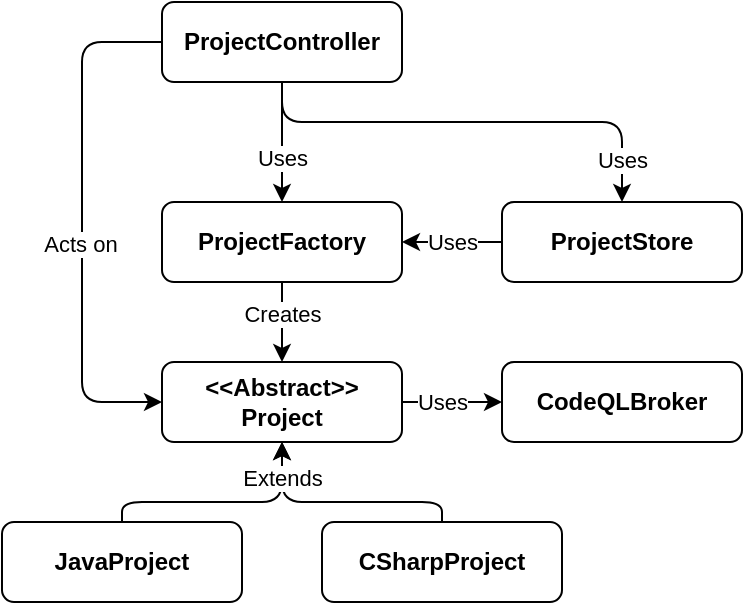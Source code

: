 <mxfile>
    <diagram id="hoA8MpjMFzkr19xr7_QY" name="Page-1">
        <mxGraphModel dx="806" dy="514" grid="1" gridSize="10" guides="1" tooltips="1" connect="1" arrows="1" fold="1" page="1" pageScale="1" pageWidth="850" pageHeight="1100" background="none" math="0" shadow="0">
            <root>
                <mxCell id="0"/>
                <mxCell id="1" parent="0"/>
                <mxCell id="5" value="&lt;b&gt;CodeQLBroker&lt;/b&gt;" style="whiteSpace=wrap;html=1;verticalAlign=middle;rounded=1;" parent="1" vertex="1">
                    <mxGeometry x="370" y="200" width="120" height="40" as="geometry"/>
                </mxCell>
                <mxCell id="19" style="edgeStyle=orthogonalEdgeStyle;html=1;entryX=0.5;entryY=0;entryDx=0;entryDy=0;" parent="1" source="6" target="16" edge="1">
                    <mxGeometry relative="1" as="geometry"/>
                </mxCell>
                <mxCell id="20" value="Uses" style="edgeLabel;html=1;align=center;verticalAlign=middle;resizable=0;points=[];rounded=1;" parent="19" vertex="1" connectable="0">
                    <mxGeometry x="-0.333" y="1" relative="1" as="geometry">
                        <mxPoint x="-1" y="18" as="offset"/>
                    </mxGeometry>
                </mxCell>
                <mxCell id="31" style="edgeStyle=orthogonalEdgeStyle;html=1;" parent="1" source="6" target="9" edge="1">
                    <mxGeometry relative="1" as="geometry">
                        <mxPoint x="140" y="190" as="targetPoint"/>
                        <Array as="points">
                            <mxPoint x="160" y="40"/>
                            <mxPoint x="160" y="220"/>
                        </Array>
                    </mxGeometry>
                </mxCell>
                <mxCell id="32" value="Acts on" style="edgeLabel;html=1;align=center;verticalAlign=middle;resizable=0;points=[];rounded=1;" parent="31" vertex="1" connectable="0">
                    <mxGeometry x="0.356" y="-1" relative="1" as="geometry">
                        <mxPoint y="-36" as="offset"/>
                    </mxGeometry>
                </mxCell>
                <mxCell id="35" style="edgeStyle=orthogonalEdgeStyle;html=1;entryX=0.5;entryY=0;entryDx=0;entryDy=0;" parent="1" source="6" target="8" edge="1">
                    <mxGeometry relative="1" as="geometry">
                        <Array as="points">
                            <mxPoint x="260" y="80"/>
                            <mxPoint x="430" y="80"/>
                        </Array>
                    </mxGeometry>
                </mxCell>
                <mxCell id="38" value="Uses" style="edgeLabel;html=1;align=center;verticalAlign=middle;resizable=0;points=[];rounded=1;" parent="35" vertex="1" connectable="0">
                    <mxGeometry x="0.774" y="-1" relative="1" as="geometry">
                        <mxPoint x="1" y="5" as="offset"/>
                    </mxGeometry>
                </mxCell>
                <mxCell id="6" value="&lt;b&gt;ProjectController&lt;/b&gt;" style="whiteSpace=wrap;html=1;verticalAlign=middle;rounded=1;" parent="1" vertex="1">
                    <mxGeometry x="200" y="20" width="120" height="40" as="geometry"/>
                </mxCell>
                <mxCell id="39" style="edgeStyle=orthogonalEdgeStyle;html=1;" parent="1" source="8" target="16" edge="1">
                    <mxGeometry relative="1" as="geometry"/>
                </mxCell>
                <mxCell id="40" value="Uses" style="edgeLabel;html=1;align=center;verticalAlign=middle;resizable=0;points=[];rounded=1;" parent="39" vertex="1" connectable="0">
                    <mxGeometry x="0.229" y="2" relative="1" as="geometry">
                        <mxPoint x="5" y="-2" as="offset"/>
                    </mxGeometry>
                </mxCell>
                <mxCell id="8" value="&lt;b&gt;ProjectStore&lt;/b&gt;" style="whiteSpace=wrap;html=1;verticalAlign=middle;rounded=1;" parent="1" vertex="1">
                    <mxGeometry x="370" y="120" width="120" height="40" as="geometry"/>
                </mxCell>
                <mxCell id="25" style="edgeStyle=orthogonalEdgeStyle;html=1;entryX=0;entryY=0.5;entryDx=0;entryDy=0;" parent="1" source="9" target="5" edge="1">
                    <mxGeometry relative="1" as="geometry"/>
                </mxCell>
                <mxCell id="27" value="Uses" style="edgeLabel;html=1;align=center;verticalAlign=middle;resizable=0;points=[];rounded=1;" parent="25" vertex="1" connectable="0">
                    <mxGeometry x="0.641" relative="1" as="geometry">
                        <mxPoint x="-21" as="offset"/>
                    </mxGeometry>
                </mxCell>
                <mxCell id="9" value="&lt;b&gt;&amp;lt;&amp;lt;Abstract&amp;gt;&amp;gt;&lt;br&gt;Project&lt;br&gt;&lt;/b&gt;" style="whiteSpace=wrap;html=1;verticalAlign=middle;rounded=1;" parent="1" vertex="1">
                    <mxGeometry x="200" y="200" width="120" height="40" as="geometry"/>
                </mxCell>
                <mxCell id="13" style="edgeStyle=orthogonalEdgeStyle;html=1;entryX=0.5;entryY=1;entryDx=0;entryDy=0;" parent="1" source="10" target="9" edge="1">
                    <mxGeometry relative="1" as="geometry">
                        <Array as="points">
                            <mxPoint x="180" y="270"/>
                            <mxPoint x="260" y="270"/>
                        </Array>
                    </mxGeometry>
                </mxCell>
                <mxCell id="10" value="&lt;b&gt;JavaProject&lt;br&gt;&lt;/b&gt;" style="whiteSpace=wrap;html=1;verticalAlign=middle;rounded=1;" parent="1" vertex="1">
                    <mxGeometry x="120" y="280" width="120" height="40" as="geometry"/>
                </mxCell>
                <mxCell id="14" style="edgeStyle=orthogonalEdgeStyle;html=1;entryX=0.5;entryY=1;entryDx=0;entryDy=0;" parent="1" source="11" target="9" edge="1">
                    <mxGeometry relative="1" as="geometry">
                        <Array as="points">
                            <mxPoint x="340" y="270"/>
                            <mxPoint x="260" y="270"/>
                        </Array>
                    </mxGeometry>
                </mxCell>
                <mxCell id="23" value="Extends" style="edgeLabel;html=1;align=center;verticalAlign=middle;resizable=0;points=[];rounded=1;" parent="14" vertex="1" connectable="0">
                    <mxGeometry x="0.784" relative="1" as="geometry">
                        <mxPoint y="5" as="offset"/>
                    </mxGeometry>
                </mxCell>
                <mxCell id="11" value="&lt;b&gt;CSharpProject&lt;br&gt;&lt;/b&gt;" style="whiteSpace=wrap;html=1;verticalAlign=middle;rounded=1;" parent="1" vertex="1">
                    <mxGeometry x="280" y="280" width="120" height="40" as="geometry"/>
                </mxCell>
                <mxCell id="21" style="edgeStyle=orthogonalEdgeStyle;html=1;entryX=0.5;entryY=0;entryDx=0;entryDy=0;" parent="1" source="16" target="9" edge="1">
                    <mxGeometry relative="1" as="geometry"/>
                </mxCell>
                <mxCell id="22" value="Creates" style="edgeLabel;html=1;align=center;verticalAlign=middle;resizable=0;points=[];rounded=1;" parent="21" vertex="1" connectable="0">
                    <mxGeometry x="0.25" y="-1" relative="1" as="geometry">
                        <mxPoint x="1" y="-9" as="offset"/>
                    </mxGeometry>
                </mxCell>
                <mxCell id="16" value="&lt;b&gt;ProjectFactory&lt;/b&gt;" style="whiteSpace=wrap;html=1;verticalAlign=middle;rounded=1;" parent="1" vertex="1">
                    <mxGeometry x="200" y="120" width="120" height="40" as="geometry"/>
                </mxCell>
            </root>
        </mxGraphModel>
    </diagram>
    <diagram id="sMTqu3-UdaIm1l6xLuO0" name="Page-2">
        <mxGraphModel dx="806" dy="514" grid="1" gridSize="10" guides="1" tooltips="1" connect="1" arrows="1" fold="1" page="1" pageScale="1" pageWidth="850" pageHeight="1100" math="0" shadow="0">
            <root>
                <mxCell id="V8kkUbAY5YG-7zeg4i0O-0"/>
                <mxCell id="V8kkUbAY5YG-7zeg4i0O-1" parent="V8kkUbAY5YG-7zeg4i0O-0"/>
                <mxCell id="a7iq_AWl3Gx2HnNHfcCI-7" style="edgeStyle=orthogonalEdgeStyle;html=1;entryX=0.5;entryY=0;entryDx=0;entryDy=0;" edge="1" parent="V8kkUbAY5YG-7zeg4i0O-1" source="a7iq_AWl3Gx2HnNHfcCI-0" target="a7iq_AWl3Gx2HnNHfcCI-1">
                    <mxGeometry relative="1" as="geometry"/>
                </mxCell>
                <mxCell id="a7iq_AWl3Gx2HnNHfcCI-8" value="Creates" style="edgeLabel;html=1;align=center;verticalAlign=middle;resizable=0;points=[];" vertex="1" connectable="0" parent="a7iq_AWl3Gx2HnNHfcCI-7">
                    <mxGeometry x="-0.125" y="2" relative="1" as="geometry">
                        <mxPoint x="-5" y="-2" as="offset"/>
                    </mxGeometry>
                </mxCell>
                <mxCell id="a7iq_AWl3Gx2HnNHfcCI-0" value="&lt;b&gt;&amp;lt;&amp;lt;Abstract&amp;gt;&amp;gt;&lt;br&gt;Project&lt;br&gt;&lt;/b&gt;" style="whiteSpace=wrap;html=1;verticalAlign=middle;rounded=1;" vertex="1" parent="V8kkUbAY5YG-7zeg4i0O-1">
                    <mxGeometry x="200" y="160" width="120" height="40" as="geometry"/>
                </mxCell>
                <mxCell id="a7iq_AWl3Gx2HnNHfcCI-17" style="edgeStyle=orthogonalEdgeStyle;html=1;entryX=0;entryY=0.5;entryDx=0;entryDy=0;" edge="1" parent="V8kkUbAY5YG-7zeg4i0O-1" source="a7iq_AWl3Gx2HnNHfcCI-1" target="a7iq_AWl3Gx2HnNHfcCI-11">
                    <mxGeometry relative="1" as="geometry"/>
                </mxCell>
                <mxCell id="a7iq_AWl3Gx2HnNHfcCI-18" value="Contains" style="edgeLabel;html=1;align=center;verticalAlign=middle;resizable=0;points=[];" vertex="1" connectable="0" parent="a7iq_AWl3Gx2HnNHfcCI-17">
                    <mxGeometry x="0.214" y="-1" relative="1" as="geometry">
                        <mxPoint x="-22" y="-1" as="offset"/>
                    </mxGeometry>
                </mxCell>
                <mxCell id="a7iq_AWl3Gx2HnNHfcCI-1" value="&lt;b&gt;&amp;lt;&amp;lt;Abstract&amp;gt;&amp;gt;&lt;br&gt;Refactoring&lt;br&gt;&lt;/b&gt;" style="whiteSpace=wrap;html=1;verticalAlign=middle;rounded=1;" vertex="1" parent="V8kkUbAY5YG-7zeg4i0O-1">
                    <mxGeometry x="200" y="240" width="120" height="40" as="geometry"/>
                </mxCell>
                <mxCell id="a7iq_AWl3Gx2HnNHfcCI-4" style="edgeStyle=orthogonalEdgeStyle;html=1;entryX=0.5;entryY=1;entryDx=0;entryDy=0;" edge="1" parent="V8kkUbAY5YG-7zeg4i0O-1" source="a7iq_AWl3Gx2HnNHfcCI-2" target="a7iq_AWl3Gx2HnNHfcCI-1">
                    <mxGeometry relative="1" as="geometry">
                        <Array as="points">
                            <mxPoint x="180" y="310"/>
                            <mxPoint x="260" y="310"/>
                        </Array>
                    </mxGeometry>
                </mxCell>
                <mxCell id="a7iq_AWl3Gx2HnNHfcCI-2" value="&lt;b&gt;RemoveClass-Refactoring&lt;br&gt;&lt;/b&gt;" style="whiteSpace=wrap;html=1;verticalAlign=middle;rounded=1;" vertex="1" parent="V8kkUbAY5YG-7zeg4i0O-1">
                    <mxGeometry x="120" y="320" width="120" height="40" as="geometry"/>
                </mxCell>
                <mxCell id="a7iq_AWl3Gx2HnNHfcCI-5" style="edgeStyle=orthogonalEdgeStyle;html=1;entryX=0.5;entryY=1;entryDx=0;entryDy=0;" edge="1" parent="V8kkUbAY5YG-7zeg4i0O-1" source="a7iq_AWl3Gx2HnNHfcCI-3" target="a7iq_AWl3Gx2HnNHfcCI-1">
                    <mxGeometry relative="1" as="geometry">
                        <Array as="points">
                            <mxPoint x="340" y="310"/>
                            <mxPoint x="260" y="310"/>
                        </Array>
                    </mxGeometry>
                </mxCell>
                <mxCell id="a7iq_AWl3Gx2HnNHfcCI-6" value="Extends" style="edgeLabel;html=1;align=center;verticalAlign=middle;resizable=0;points=[];" vertex="1" connectable="0" parent="a7iq_AWl3Gx2HnNHfcCI-5">
                    <mxGeometry x="0.678" y="-2" relative="1" as="geometry">
                        <mxPoint x="-2" y="-2" as="offset"/>
                    </mxGeometry>
                </mxCell>
                <mxCell id="a7iq_AWl3Gx2HnNHfcCI-3" value="&lt;b&gt;ExtractMethod-&lt;br&gt;Refactoring&lt;br&gt;&lt;/b&gt;" style="whiteSpace=wrap;html=1;verticalAlign=middle;rounded=1;" vertex="1" parent="V8kkUbAY5YG-7zeg4i0O-1">
                    <mxGeometry x="280" y="320" width="120" height="40" as="geometry"/>
                </mxCell>
                <mxCell id="a7iq_AWl3Gx2HnNHfcCI-19" style="edgeStyle=orthogonalEdgeStyle;html=1;entryX=1;entryY=0.5;entryDx=0;entryDy=0;" edge="1" parent="V8kkUbAY5YG-7zeg4i0O-1" source="a7iq_AWl3Gx2HnNHfcCI-11" target="a7iq_AWl3Gx2HnNHfcCI-0">
                    <mxGeometry relative="1" as="geometry">
                        <Array as="points">
                            <mxPoint x="580" y="180"/>
                        </Array>
                    </mxGeometry>
                </mxCell>
                <mxCell id="a7iq_AWl3Gx2HnNHfcCI-20" value="Acts on" style="edgeLabel;html=1;align=center;verticalAlign=middle;resizable=0;points=[];" vertex="1" connectable="0" parent="a7iq_AWl3Gx2HnNHfcCI-19">
                    <mxGeometry x="0.444" y="2" relative="1" as="geometry">
                        <mxPoint x="11" y="-2" as="offset"/>
                    </mxGeometry>
                </mxCell>
                <mxCell id="a7iq_AWl3Gx2HnNHfcCI-11" value="&lt;b&gt;&amp;lt;&amp;lt;Abstract&amp;gt;&amp;gt;&lt;br&gt;Microstep&lt;br&gt;&lt;/b&gt;" style="whiteSpace=wrap;html=1;verticalAlign=middle;rounded=1;" vertex="1" parent="V8kkUbAY5YG-7zeg4i0O-1">
                    <mxGeometry x="520" y="240" width="120" height="40" as="geometry"/>
                </mxCell>
                <mxCell id="a7iq_AWl3Gx2HnNHfcCI-14" style="edgeStyle=orthogonalEdgeStyle;html=1;entryX=0.5;entryY=1;entryDx=0;entryDy=0;" edge="1" parent="V8kkUbAY5YG-7zeg4i0O-1" source="a7iq_AWl3Gx2HnNHfcCI-12" target="a7iq_AWl3Gx2HnNHfcCI-11">
                    <mxGeometry relative="1" as="geometry">
                        <Array as="points">
                            <mxPoint x="500" y="310"/>
                            <mxPoint x="580" y="310"/>
                        </Array>
                    </mxGeometry>
                </mxCell>
                <mxCell id="a7iq_AWl3Gx2HnNHfcCI-12" value="&lt;b&gt;RemoveClass-&lt;br&gt;Microstep&lt;br&gt;&lt;/b&gt;" style="whiteSpace=wrap;html=1;verticalAlign=middle;rounded=1;" vertex="1" parent="V8kkUbAY5YG-7zeg4i0O-1">
                    <mxGeometry x="440" y="320" width="120" height="40" as="geometry"/>
                </mxCell>
                <mxCell id="a7iq_AWl3Gx2HnNHfcCI-15" style="edgeStyle=orthogonalEdgeStyle;html=1;" edge="1" parent="V8kkUbAY5YG-7zeg4i0O-1" source="a7iq_AWl3Gx2HnNHfcCI-13" target="a7iq_AWl3Gx2HnNHfcCI-11">
                    <mxGeometry relative="1" as="geometry">
                        <Array as="points">
                            <mxPoint x="660" y="310"/>
                            <mxPoint x="580" y="310"/>
                        </Array>
                    </mxGeometry>
                </mxCell>
                <mxCell id="a7iq_AWl3Gx2HnNHfcCI-16" value="Extends" style="edgeLabel;html=1;align=center;verticalAlign=middle;resizable=0;points=[];" vertex="1" connectable="0" parent="a7iq_AWl3Gx2HnNHfcCI-15">
                    <mxGeometry x="0.66" relative="1" as="geometry">
                        <mxPoint y="-3" as="offset"/>
                    </mxGeometry>
                </mxCell>
                <mxCell id="a7iq_AWl3Gx2HnNHfcCI-13" value="&lt;b&gt;AddClass-&lt;br&gt;Microstep&lt;br&gt;&lt;/b&gt;" style="whiteSpace=wrap;html=1;verticalAlign=middle;rounded=1;" vertex="1" parent="V8kkUbAY5YG-7zeg4i0O-1">
                    <mxGeometry x="600" y="320" width="120" height="40" as="geometry"/>
                </mxCell>
            </root>
        </mxGraphModel>
    </diagram>
</mxfile>